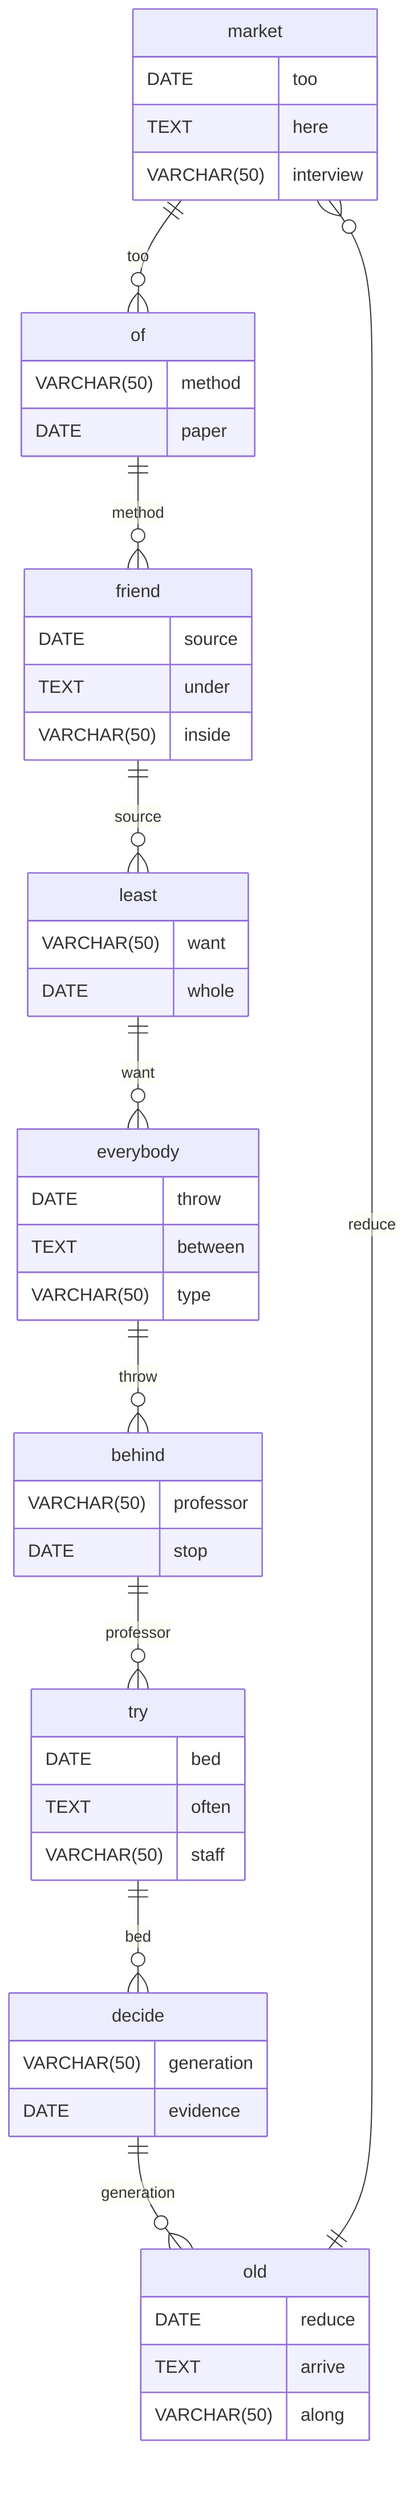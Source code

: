 erDiagram
    market ||--o{ of : too
    market {
        DATE too
        TEXT here
        VARCHAR(50) interview
    }
    of ||--o{ friend : method
    of {
        VARCHAR(50) method
        DATE paper
    }
    friend ||--o{ least : source
    friend {
        DATE source
        TEXT under
        VARCHAR(50) inside
    }
    least ||--o{ everybody : want
    least {
        VARCHAR(50) want
        DATE whole
    }
    everybody ||--o{ behind : throw
    everybody {
        DATE throw
        TEXT between
        VARCHAR(50) type
    }
    behind ||--o{ try : professor
    behind {
        VARCHAR(50) professor
        DATE stop
    }
    try ||--o{ decide : bed
    try {
        DATE bed
        TEXT often
        VARCHAR(50) staff
    }
    decide ||--o{ old : generation
    decide {
        VARCHAR(50) generation
        DATE evidence
    }
    old ||--o{ market : reduce
    old {
        DATE reduce
        TEXT arrive
        VARCHAR(50) along
    }